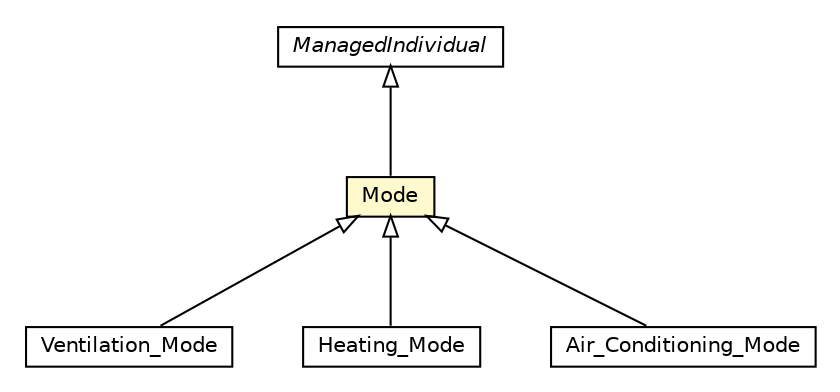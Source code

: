 #!/usr/local/bin/dot
#
# Class diagram 
# Generated by UMLGraph version R5_6-24-gf6e263 (http://www.umlgraph.org/)
#

digraph G {
	edge [fontname="Helvetica",fontsize=10,labelfontname="Helvetica",labelfontsize=10];
	node [fontname="Helvetica",fontsize=10,shape=plaintext];
	nodesep=0.25;
	ranksep=0.5;
	// org.universAAL.ontology.hvac.Ventilation_Mode
	c258080 [label=<<table title="org.universAAL.ontology.hvac.Ventilation_Mode" border="0" cellborder="1" cellspacing="0" cellpadding="2" port="p" href="./Ventilation_Mode.html">
		<tr><td><table border="0" cellspacing="0" cellpadding="1">
<tr><td align="center" balign="center"> Ventilation_Mode </td></tr>
		</table></td></tr>
		</table>>, URL="./Ventilation_Mode.html", fontname="Helvetica", fontcolor="black", fontsize=10.0];
	// org.universAAL.ontology.hvac.Heating_Mode
	c258082 [label=<<table title="org.universAAL.ontology.hvac.Heating_Mode" border="0" cellborder="1" cellspacing="0" cellpadding="2" port="p" href="./Heating_Mode.html">
		<tr><td><table border="0" cellspacing="0" cellpadding="1">
<tr><td align="center" balign="center"> Heating_Mode </td></tr>
		</table></td></tr>
		</table>>, URL="./Heating_Mode.html", fontname="Helvetica", fontcolor="black", fontsize=10.0];
	// org.universAAL.ontology.hvac.Mode
	c258084 [label=<<table title="org.universAAL.ontology.hvac.Mode" border="0" cellborder="1" cellspacing="0" cellpadding="2" port="p" bgcolor="lemonChiffon" href="./Mode.html">
		<tr><td><table border="0" cellspacing="0" cellpadding="1">
<tr><td align="center" balign="center"> Mode </td></tr>
		</table></td></tr>
		</table>>, URL="./Mode.html", fontname="Helvetica", fontcolor="black", fontsize=10.0];
	// org.universAAL.ontology.hvac.Air_Conditioning_Mode
	c258085 [label=<<table title="org.universAAL.ontology.hvac.Air_Conditioning_Mode" border="0" cellborder="1" cellspacing="0" cellpadding="2" port="p" href="./Air_Conditioning_Mode.html">
		<tr><td><table border="0" cellspacing="0" cellpadding="1">
<tr><td align="center" balign="center"> Air_Conditioning_Mode </td></tr>
		</table></td></tr>
		</table>>, URL="./Air_Conditioning_Mode.html", fontname="Helvetica", fontcolor="black", fontsize=10.0];
	//org.universAAL.ontology.hvac.Ventilation_Mode extends org.universAAL.ontology.hvac.Mode
	c258084:p -> c258080:p [dir=back,arrowtail=empty];
	//org.universAAL.ontology.hvac.Heating_Mode extends org.universAAL.ontology.hvac.Mode
	c258084:p -> c258082:p [dir=back,arrowtail=empty];
	//org.universAAL.ontology.hvac.Mode extends org.universAAL.middleware.owl.ManagedIndividual
	c258271:p -> c258084:p [dir=back,arrowtail=empty];
	//org.universAAL.ontology.hvac.Air_Conditioning_Mode extends org.universAAL.ontology.hvac.Mode
	c258084:p -> c258085:p [dir=back,arrowtail=empty];
	// org.universAAL.middleware.owl.ManagedIndividual
	c258271 [label=<<table title="org.universAAL.middleware.owl.ManagedIndividual" border="0" cellborder="1" cellspacing="0" cellpadding="2" port="p" href="http://java.sun.com/j2se/1.4.2/docs/api/org/universAAL/middleware/owl/ManagedIndividual.html">
		<tr><td><table border="0" cellspacing="0" cellpadding="1">
<tr><td align="center" balign="center"><font face="Helvetica-Oblique"> ManagedIndividual </font></td></tr>
		</table></td></tr>
		</table>>, URL="http://java.sun.com/j2se/1.4.2/docs/api/org/universAAL/middleware/owl/ManagedIndividual.html", fontname="Helvetica", fontcolor="black", fontsize=10.0];
}

